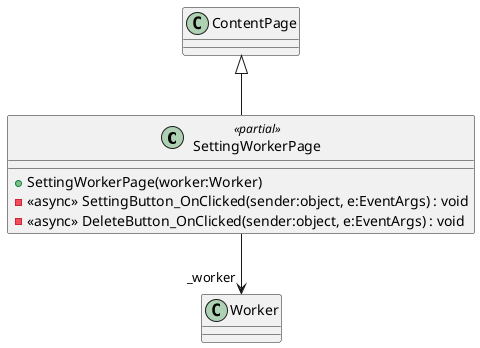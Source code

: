 @startuml
class SettingWorkerPage <<partial>> {
    + SettingWorkerPage(worker:Worker)
    - <<async>> SettingButton_OnClicked(sender:object, e:EventArgs) : void
    - <<async>> DeleteButton_OnClicked(sender:object, e:EventArgs) : void
}
ContentPage <|-- SettingWorkerPage
SettingWorkerPage --> "_worker" Worker
@enduml
